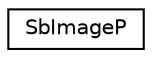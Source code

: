 digraph "Graphical Class Hierarchy"
{
 // LATEX_PDF_SIZE
  edge [fontname="Helvetica",fontsize="10",labelfontname="Helvetica",labelfontsize="10"];
  node [fontname="Helvetica",fontsize="10",shape=record];
  rankdir="LR";
  Node0 [label="SbImageP",height=0.2,width=0.4,color="black", fillcolor="white", style="filled",URL="$classSbImageP.html",tooltip=" "];
}
